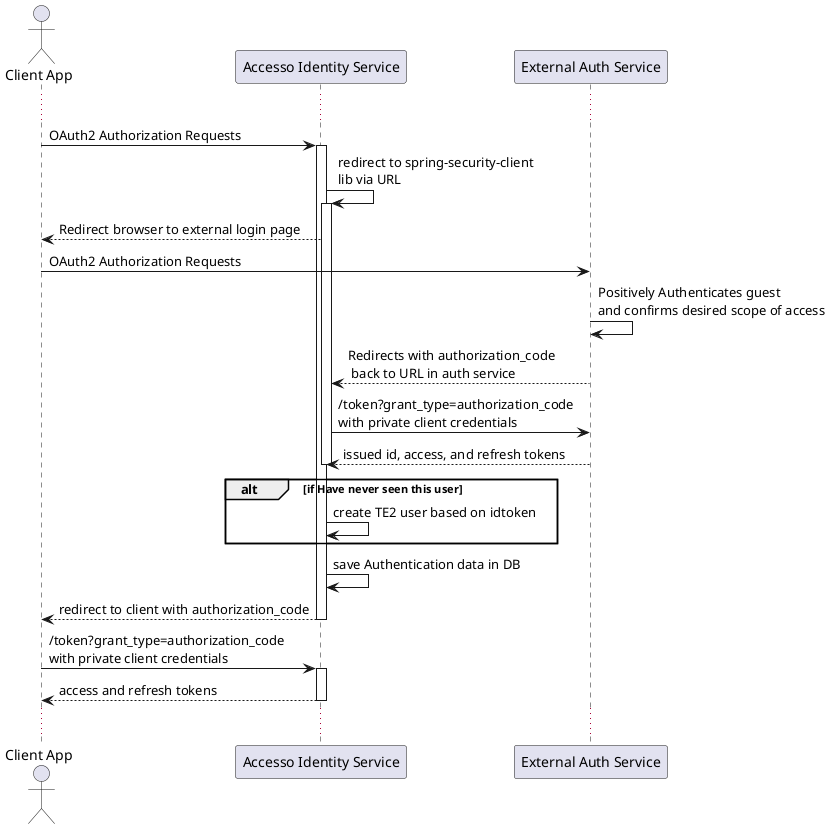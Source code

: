 @startuml
actor "Client App" as Guest
participant "Accesso Identity Service" as IDsvc
participant "External Auth Service" as Auth0

...

Guest -> IDsvc: OAuth2 Authorization Requests
activate IDsvc
IDsvc -> IDsvc: redirect to spring-security-client\nlib via URL
activate IDsvc

IDsvc --> Guest: Redirect browser to external login page
Guest -> Auth0: OAuth2 Authorization Requests
Auth0 -> Auth0: Positively Authenticates guest\nand confirms desired scope of access
Auth0 --> IDsvc: Redirects with authorization_code\n back to URL in auth service

IDsvc -> Auth0: /token?grant_type=authorization_code\nwith private client credentials
Auth0 --> IDsvc: issued id, access, and refresh tokens
deactivate IDsvc
alt if Have never seen this user
IDsvc -> IDsvc: create TE2 user based on idtoken
end
IDsvc -> IDsvc: save Authentication data in DB
IDsvc --> Guest: redirect to client with authorization_code
deactivate IDsvc
Guest -> IDsvc: /token?grant_type=authorization_code\nwith private client credentials
activate IDsvc
IDsvc --> Guest: access and refresh tokens
deactivate IDsvc
...

@enduml
